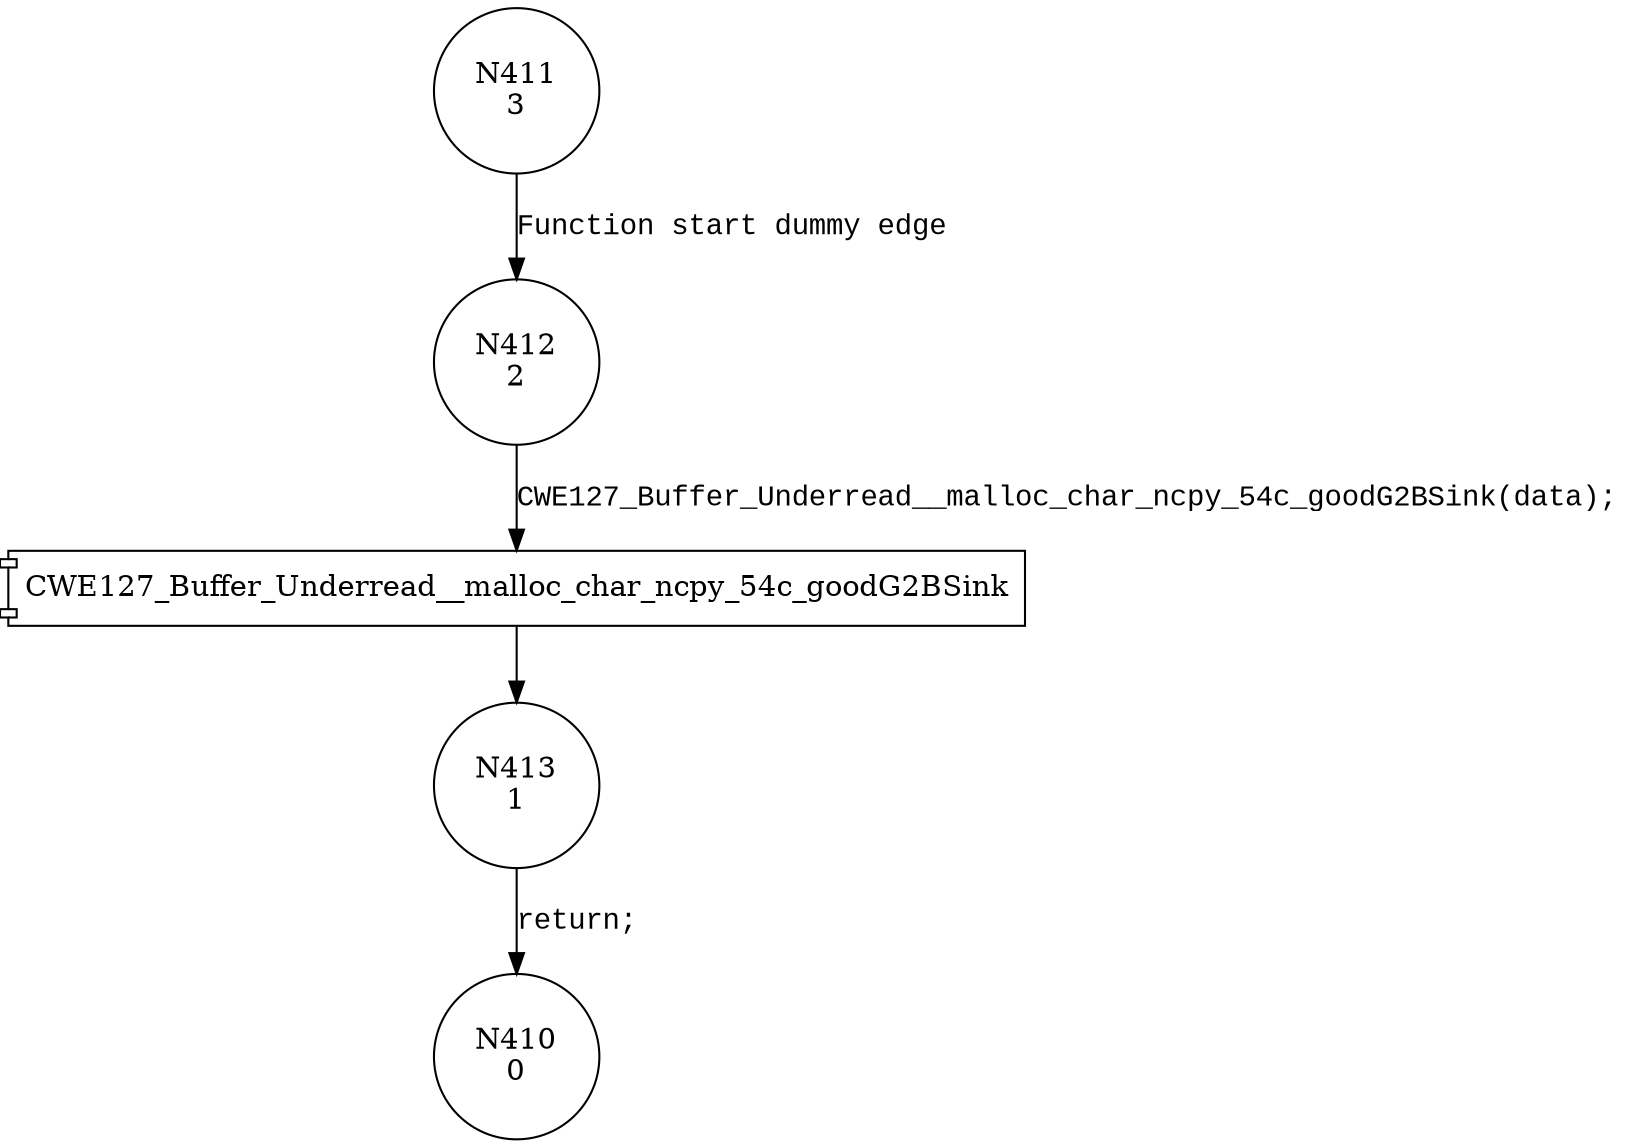 digraph CWE127_Buffer_Underread__malloc_char_ncpy_54b_goodG2BSink {
411 [shape="circle" label="N411\n3"]
412 [shape="circle" label="N412\n2"]
413 [shape="circle" label="N413\n1"]
410 [shape="circle" label="N410\n0"]
411 -> 412 [label="Function start dummy edge" fontname="Courier New"]
100028 [shape="component" label="CWE127_Buffer_Underread__malloc_char_ncpy_54c_goodG2BSink"]
412 -> 100028 [label="CWE127_Buffer_Underread__malloc_char_ncpy_54c_goodG2BSink(data);" fontname="Courier New"]
100028 -> 413 [label="" fontname="Courier New"]
413 -> 410 [label="return;" fontname="Courier New"]
}
